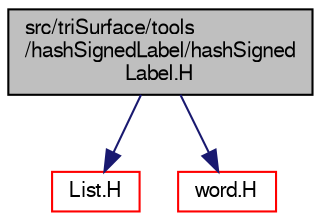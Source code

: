 digraph "src/triSurface/tools/hashSignedLabel/hashSignedLabel.H"
{
  bgcolor="transparent";
  edge [fontname="FreeSans",fontsize="10",labelfontname="FreeSans",labelfontsize="10"];
  node [fontname="FreeSans",fontsize="10",shape=record];
  Node0 [label="src/triSurface/tools\l/hashSignedLabel/hashSigned\lLabel.H",height=0.2,width=0.4,color="black", fillcolor="grey75", style="filled", fontcolor="black"];
  Node0 -> Node1 [color="midnightblue",fontsize="10",style="solid",fontname="FreeSans"];
  Node1 [label="List.H",height=0.2,width=0.4,color="red",URL="$a08666.html"];
  Node0 -> Node29 [color="midnightblue",fontsize="10",style="solid",fontname="FreeSans"];
  Node29 [label="word.H",height=0.2,width=0.4,color="red",URL="$a12662.html"];
}
